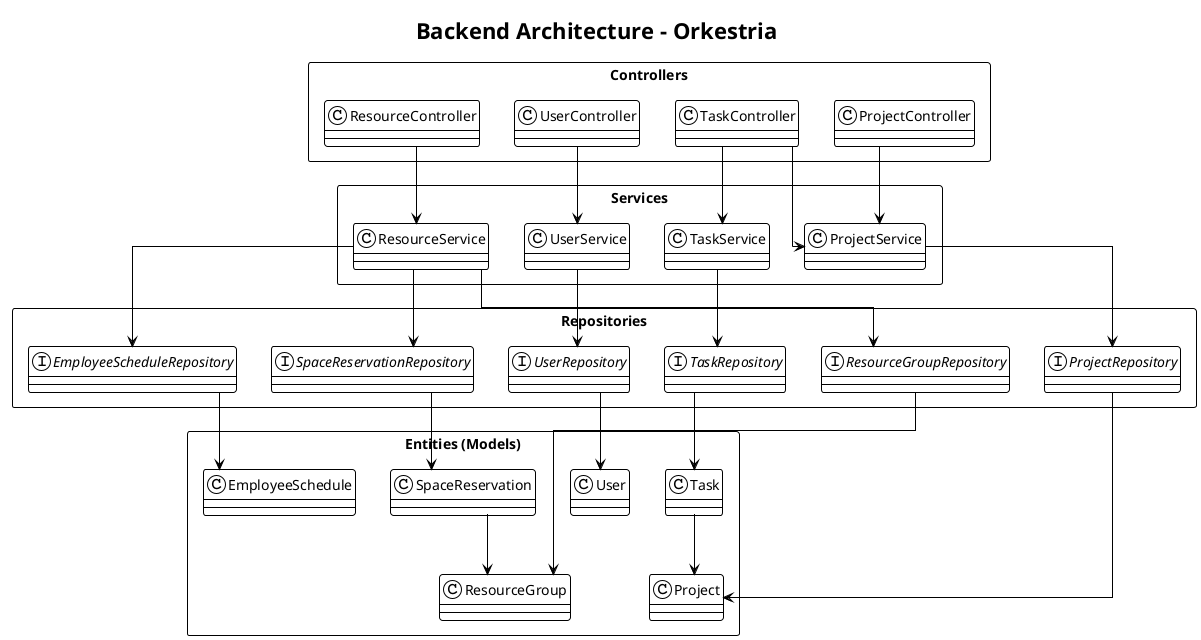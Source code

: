 @startuml Orkestria Backend Architecture

!theme plain
skinparam linetype ortho
skinparam packageStyle rectangle
skinparam shadowing false
skinparam backgroundColor white

title Backend Architecture - Orkestria

' Layer definition
package "Controllers" as controllers {
  class UserController
  class ProjectController
  class TaskController
  class ResourceController
}

package "Services" as services {
  class UserService
  class ProjectService
  class TaskService
  class ResourceService
}

package "Repositories" as repositories {
  interface UserRepository
  interface ProjectRepository
  interface TaskRepository
  interface ResourceGroupRepository
  interface SpaceReservationRepository
  interface EmployeeScheduleRepository
}

package "Entities (Models)" as entities {
  class User
  class Project
  class Task
  class ResourceGroup
  class SpaceReservation
  class EmployeeSchedule
}

' Layer relationships
UserController --> UserService
ProjectController --> ProjectService
TaskController --> ProjectService
TaskController --> TaskService
ResourceController --> ResourceService

UserService --> UserRepository
ProjectService --> ProjectRepository
TaskService --> TaskRepository
ResourceService --> ResourceGroupRepository
ResourceService --> SpaceReservationRepository
ResourceService --> EmployeeScheduleRepository

UserRepository --> User
ProjectRepository --> Project
TaskRepository --> Task
ResourceGroupRepository --> ResourceGroup
SpaceReservationRepository --> SpaceReservation
EmployeeScheduleRepository --> EmployeeSchedule

' Entity relationships
Task --> Project
SpaceReservation --> ResourceGroup

@enduml
